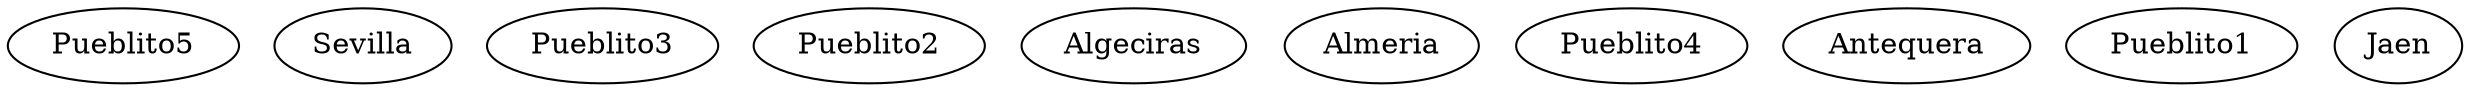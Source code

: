 strict graph G {
  1 [ label="Pueblito5" ];
  2 [ label="Sevilla" ];
  3 [ label="Pueblito3" ];
  4 [ label="Pueblito2" ];
  5 [ label="Algeciras" ];
  6 [ label="Almeria" ];
  7 [ label="Pueblito4" ];
  8 [ label="Antequera" ];
  9 [ label="Pueblito1" ];
  10 [ label="Jaen" ];
}
